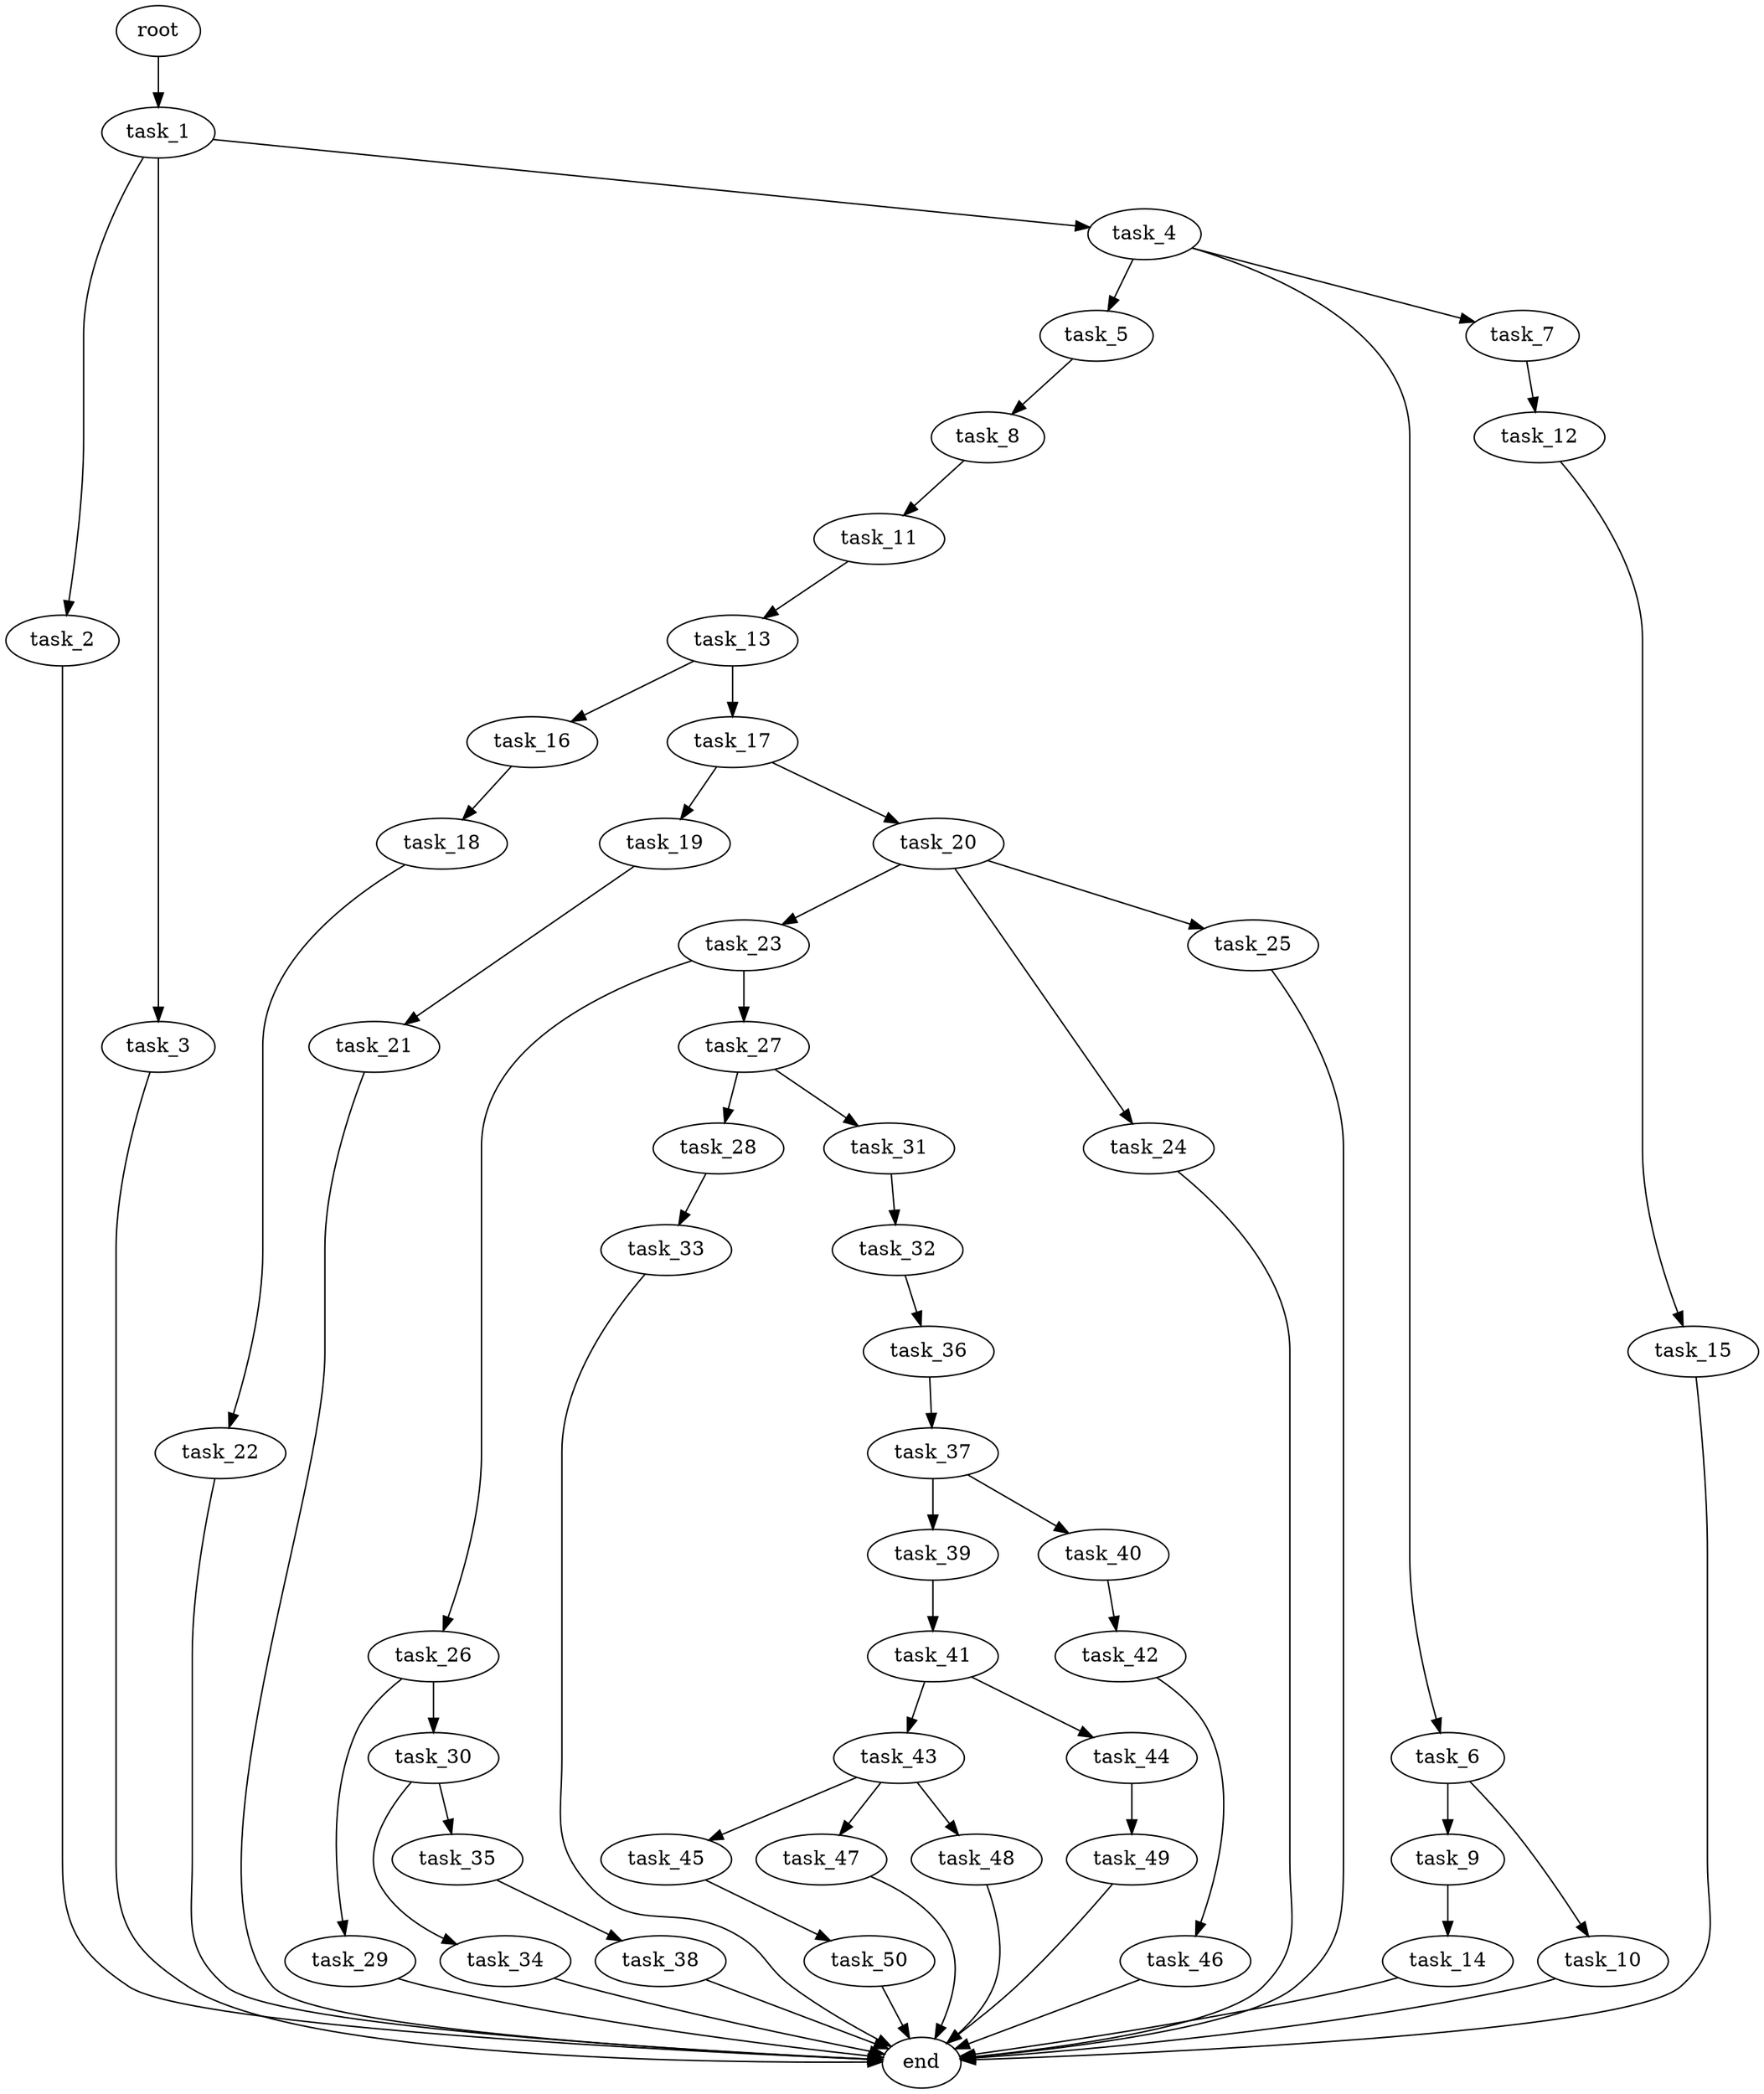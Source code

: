 digraph G {
  root [size="0.000000e+00"];
  task_1 [size="1.539273e+10"];
  task_2 [size="3.144609e+10"];
  task_3 [size="5.624208e+10"];
  task_4 [size="3.854738e+10"];
  task_5 [size="8.086948e+10"];
  task_6 [size="6.676779e+10"];
  task_7 [size="4.200849e+10"];
  task_8 [size="4.454480e+10"];
  task_9 [size="8.772767e+10"];
  task_10 [size="3.061413e+10"];
  task_11 [size="6.858700e+10"];
  task_12 [size="6.927611e+10"];
  task_13 [size="4.225160e+10"];
  task_14 [size="9.129126e+10"];
  task_15 [size="5.052359e+10"];
  task_16 [size="7.451884e+10"];
  task_17 [size="5.929014e+10"];
  task_18 [size="1.093934e+10"];
  task_19 [size="7.873938e+09"];
  task_20 [size="2.846011e+10"];
  task_21 [size="7.543349e+10"];
  task_22 [size="7.327609e+10"];
  task_23 [size="8.495942e+10"];
  task_24 [size="7.327063e+10"];
  task_25 [size="5.999357e+10"];
  task_26 [size="4.856436e+10"];
  task_27 [size="5.134929e+10"];
  task_28 [size="5.008865e+10"];
  task_29 [size="9.825338e+09"];
  task_30 [size="5.939374e+10"];
  task_31 [size="3.836108e+09"];
  task_32 [size="7.992688e+10"];
  task_33 [size="8.958416e+10"];
  task_34 [size="6.564780e+10"];
  task_35 [size="3.859351e+10"];
  task_36 [size="2.431487e+10"];
  task_37 [size="5.230504e+10"];
  task_38 [size="4.076910e+10"];
  task_39 [size="5.083053e+10"];
  task_40 [size="7.077508e+10"];
  task_41 [size="7.338857e+10"];
  task_42 [size="8.868612e+09"];
  task_43 [size="8.173185e+10"];
  task_44 [size="3.532858e+10"];
  task_45 [size="4.205220e+10"];
  task_46 [size="5.959249e+10"];
  task_47 [size="9.930119e+10"];
  task_48 [size="6.277477e+10"];
  task_49 [size="6.608723e+10"];
  task_50 [size="3.818713e+10"];
  end [size="0.000000e+00"];

  root -> task_1 [size="1.000000e-12"];
  task_1 -> task_2 [size="3.144609e+08"];
  task_1 -> task_3 [size="5.624208e+08"];
  task_1 -> task_4 [size="3.854738e+08"];
  task_2 -> end [size="1.000000e-12"];
  task_3 -> end [size="1.000000e-12"];
  task_4 -> task_5 [size="8.086948e+08"];
  task_4 -> task_6 [size="6.676779e+08"];
  task_4 -> task_7 [size="4.200849e+08"];
  task_5 -> task_8 [size="4.454480e+08"];
  task_6 -> task_9 [size="8.772767e+08"];
  task_6 -> task_10 [size="3.061413e+08"];
  task_7 -> task_12 [size="6.927611e+08"];
  task_8 -> task_11 [size="6.858700e+08"];
  task_9 -> task_14 [size="9.129126e+08"];
  task_10 -> end [size="1.000000e-12"];
  task_11 -> task_13 [size="4.225160e+08"];
  task_12 -> task_15 [size="5.052359e+08"];
  task_13 -> task_16 [size="7.451884e+08"];
  task_13 -> task_17 [size="5.929014e+08"];
  task_14 -> end [size="1.000000e-12"];
  task_15 -> end [size="1.000000e-12"];
  task_16 -> task_18 [size="1.093934e+08"];
  task_17 -> task_19 [size="7.873938e+07"];
  task_17 -> task_20 [size="2.846011e+08"];
  task_18 -> task_22 [size="7.327609e+08"];
  task_19 -> task_21 [size="7.543349e+08"];
  task_20 -> task_23 [size="8.495942e+08"];
  task_20 -> task_24 [size="7.327063e+08"];
  task_20 -> task_25 [size="5.999357e+08"];
  task_21 -> end [size="1.000000e-12"];
  task_22 -> end [size="1.000000e-12"];
  task_23 -> task_26 [size="4.856436e+08"];
  task_23 -> task_27 [size="5.134929e+08"];
  task_24 -> end [size="1.000000e-12"];
  task_25 -> end [size="1.000000e-12"];
  task_26 -> task_29 [size="9.825338e+07"];
  task_26 -> task_30 [size="5.939374e+08"];
  task_27 -> task_28 [size="5.008865e+08"];
  task_27 -> task_31 [size="3.836108e+07"];
  task_28 -> task_33 [size="8.958416e+08"];
  task_29 -> end [size="1.000000e-12"];
  task_30 -> task_34 [size="6.564780e+08"];
  task_30 -> task_35 [size="3.859351e+08"];
  task_31 -> task_32 [size="7.992688e+08"];
  task_32 -> task_36 [size="2.431487e+08"];
  task_33 -> end [size="1.000000e-12"];
  task_34 -> end [size="1.000000e-12"];
  task_35 -> task_38 [size="4.076910e+08"];
  task_36 -> task_37 [size="5.230504e+08"];
  task_37 -> task_39 [size="5.083053e+08"];
  task_37 -> task_40 [size="7.077508e+08"];
  task_38 -> end [size="1.000000e-12"];
  task_39 -> task_41 [size="7.338857e+08"];
  task_40 -> task_42 [size="8.868612e+07"];
  task_41 -> task_43 [size="8.173185e+08"];
  task_41 -> task_44 [size="3.532858e+08"];
  task_42 -> task_46 [size="5.959249e+08"];
  task_43 -> task_45 [size="4.205220e+08"];
  task_43 -> task_47 [size="9.930119e+08"];
  task_43 -> task_48 [size="6.277477e+08"];
  task_44 -> task_49 [size="6.608723e+08"];
  task_45 -> task_50 [size="3.818713e+08"];
  task_46 -> end [size="1.000000e-12"];
  task_47 -> end [size="1.000000e-12"];
  task_48 -> end [size="1.000000e-12"];
  task_49 -> end [size="1.000000e-12"];
  task_50 -> end [size="1.000000e-12"];
}
